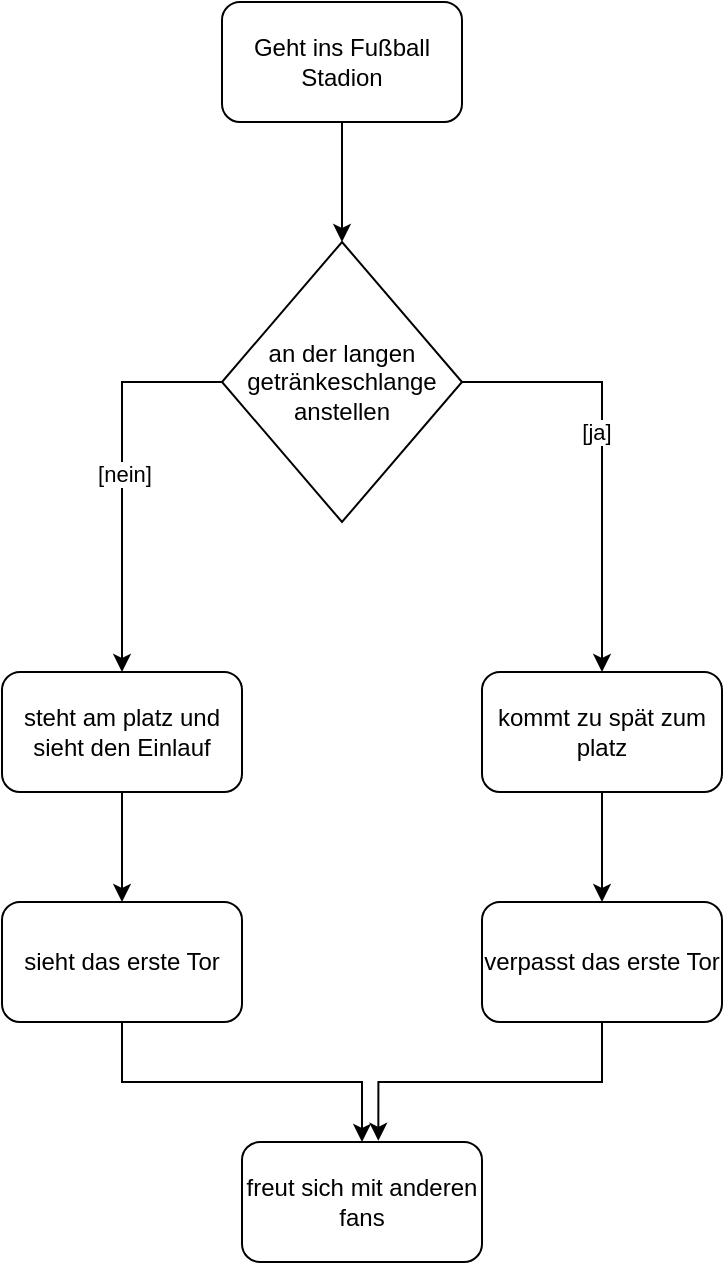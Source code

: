 <mxfile version="15.8.6" type="github">
  <diagram id="dlzz872O1H_yJBpvxqHe" name="Page-1">
    <mxGraphModel dx="1667" dy="968" grid="1" gridSize="10" guides="1" tooltips="1" connect="1" arrows="1" fold="1" page="1" pageScale="1" pageWidth="827" pageHeight="1169" math="0" shadow="0">
      <root>
        <mxCell id="0" />
        <mxCell id="1" parent="0" />
        <mxCell id="x4ZPLY2yDi_GX-EiLzeu-4" style="edgeStyle=orthogonalEdgeStyle;rounded=0;orthogonalLoop=1;jettySize=auto;html=1;entryX=0.5;entryY=0;entryDx=0;entryDy=0;" edge="1" parent="1" source="x4ZPLY2yDi_GX-EiLzeu-1" target="x4ZPLY2yDi_GX-EiLzeu-3">
          <mxGeometry relative="1" as="geometry" />
        </mxCell>
        <mxCell id="x4ZPLY2yDi_GX-EiLzeu-1" value="Geht ins Fußball Stadion" style="rounded=1;whiteSpace=wrap;html=1;" vertex="1" parent="1">
          <mxGeometry x="360" y="190" width="120" height="60" as="geometry" />
        </mxCell>
        <mxCell id="x4ZPLY2yDi_GX-EiLzeu-6" style="edgeStyle=orthogonalEdgeStyle;rounded=0;orthogonalLoop=1;jettySize=auto;html=1;entryX=0.5;entryY=0;entryDx=0;entryDy=0;" edge="1" parent="1" source="x4ZPLY2yDi_GX-EiLzeu-3" target="x4ZPLY2yDi_GX-EiLzeu-5">
          <mxGeometry relative="1" as="geometry">
            <mxPoint x="550" y="520" as="targetPoint" />
          </mxGeometry>
        </mxCell>
        <mxCell id="x4ZPLY2yDi_GX-EiLzeu-7" value="[ja]" style="edgeLabel;html=1;align=center;verticalAlign=middle;resizable=0;points=[];" vertex="1" connectable="0" parent="x4ZPLY2yDi_GX-EiLzeu-6">
          <mxGeometry x="-0.115" y="-3" relative="1" as="geometry">
            <mxPoint as="offset" />
          </mxGeometry>
        </mxCell>
        <mxCell id="x4ZPLY2yDi_GX-EiLzeu-10" style="edgeStyle=orthogonalEdgeStyle;rounded=0;orthogonalLoop=1;jettySize=auto;html=1;entryX=0.5;entryY=0;entryDx=0;entryDy=0;" edge="1" parent="1" source="x4ZPLY2yDi_GX-EiLzeu-3" target="x4ZPLY2yDi_GX-EiLzeu-9">
          <mxGeometry relative="1" as="geometry">
            <mxPoint x="310" y="520" as="targetPoint" />
            <Array as="points">
              <mxPoint x="310" y="380" />
            </Array>
          </mxGeometry>
        </mxCell>
        <mxCell id="x4ZPLY2yDi_GX-EiLzeu-11" value="[nein]" style="edgeLabel;html=1;align=center;verticalAlign=middle;resizable=0;points=[];" vertex="1" connectable="0" parent="x4ZPLY2yDi_GX-EiLzeu-10">
          <mxGeometry x="-0.018" y="1" relative="1" as="geometry">
            <mxPoint as="offset" />
          </mxGeometry>
        </mxCell>
        <mxCell id="x4ZPLY2yDi_GX-EiLzeu-3" value="an der langen getränkeschlange anstellen" style="rhombus;whiteSpace=wrap;html=1;" vertex="1" parent="1">
          <mxGeometry x="360" y="310" width="120" height="140" as="geometry" />
        </mxCell>
        <mxCell id="x4ZPLY2yDi_GX-EiLzeu-16" style="edgeStyle=orthogonalEdgeStyle;rounded=0;orthogonalLoop=1;jettySize=auto;html=1;entryX=0.5;entryY=0;entryDx=0;entryDy=0;" edge="1" parent="1" source="x4ZPLY2yDi_GX-EiLzeu-5" target="x4ZPLY2yDi_GX-EiLzeu-13">
          <mxGeometry relative="1" as="geometry" />
        </mxCell>
        <mxCell id="x4ZPLY2yDi_GX-EiLzeu-5" value="kommt zu spät zum platz" style="rounded=1;whiteSpace=wrap;html=1;" vertex="1" parent="1">
          <mxGeometry x="490" y="525" width="120" height="60" as="geometry" />
        </mxCell>
        <mxCell id="x4ZPLY2yDi_GX-EiLzeu-15" style="edgeStyle=orthogonalEdgeStyle;rounded=0;orthogonalLoop=1;jettySize=auto;html=1;" edge="1" parent="1" source="x4ZPLY2yDi_GX-EiLzeu-9" target="x4ZPLY2yDi_GX-EiLzeu-14">
          <mxGeometry relative="1" as="geometry" />
        </mxCell>
        <mxCell id="x4ZPLY2yDi_GX-EiLzeu-9" value="steht am platz und sieht den Einlauf" style="rounded=1;whiteSpace=wrap;html=1;" vertex="1" parent="1">
          <mxGeometry x="250" y="525" width="120" height="60" as="geometry" />
        </mxCell>
        <mxCell id="x4ZPLY2yDi_GX-EiLzeu-19" style="edgeStyle=orthogonalEdgeStyle;rounded=0;orthogonalLoop=1;jettySize=auto;html=1;entryX=0.568;entryY=-0.01;entryDx=0;entryDy=0;entryPerimeter=0;" edge="1" parent="1" source="x4ZPLY2yDi_GX-EiLzeu-13" target="x4ZPLY2yDi_GX-EiLzeu-17">
          <mxGeometry relative="1" as="geometry" />
        </mxCell>
        <mxCell id="x4ZPLY2yDi_GX-EiLzeu-13" value="verpasst das erste Tor" style="rounded=1;whiteSpace=wrap;html=1;" vertex="1" parent="1">
          <mxGeometry x="490" y="640" width="120" height="60" as="geometry" />
        </mxCell>
        <mxCell id="x4ZPLY2yDi_GX-EiLzeu-18" style="edgeStyle=orthogonalEdgeStyle;rounded=0;orthogonalLoop=1;jettySize=auto;html=1;" edge="1" parent="1" source="x4ZPLY2yDi_GX-EiLzeu-14" target="x4ZPLY2yDi_GX-EiLzeu-17">
          <mxGeometry relative="1" as="geometry" />
        </mxCell>
        <mxCell id="x4ZPLY2yDi_GX-EiLzeu-14" value="sieht das erste Tor" style="rounded=1;whiteSpace=wrap;html=1;" vertex="1" parent="1">
          <mxGeometry x="250" y="640" width="120" height="60" as="geometry" />
        </mxCell>
        <mxCell id="x4ZPLY2yDi_GX-EiLzeu-17" value="freut sich mit anderen fans" style="rounded=1;whiteSpace=wrap;html=1;" vertex="1" parent="1">
          <mxGeometry x="370" y="760" width="120" height="60" as="geometry" />
        </mxCell>
      </root>
    </mxGraphModel>
  </diagram>
</mxfile>
